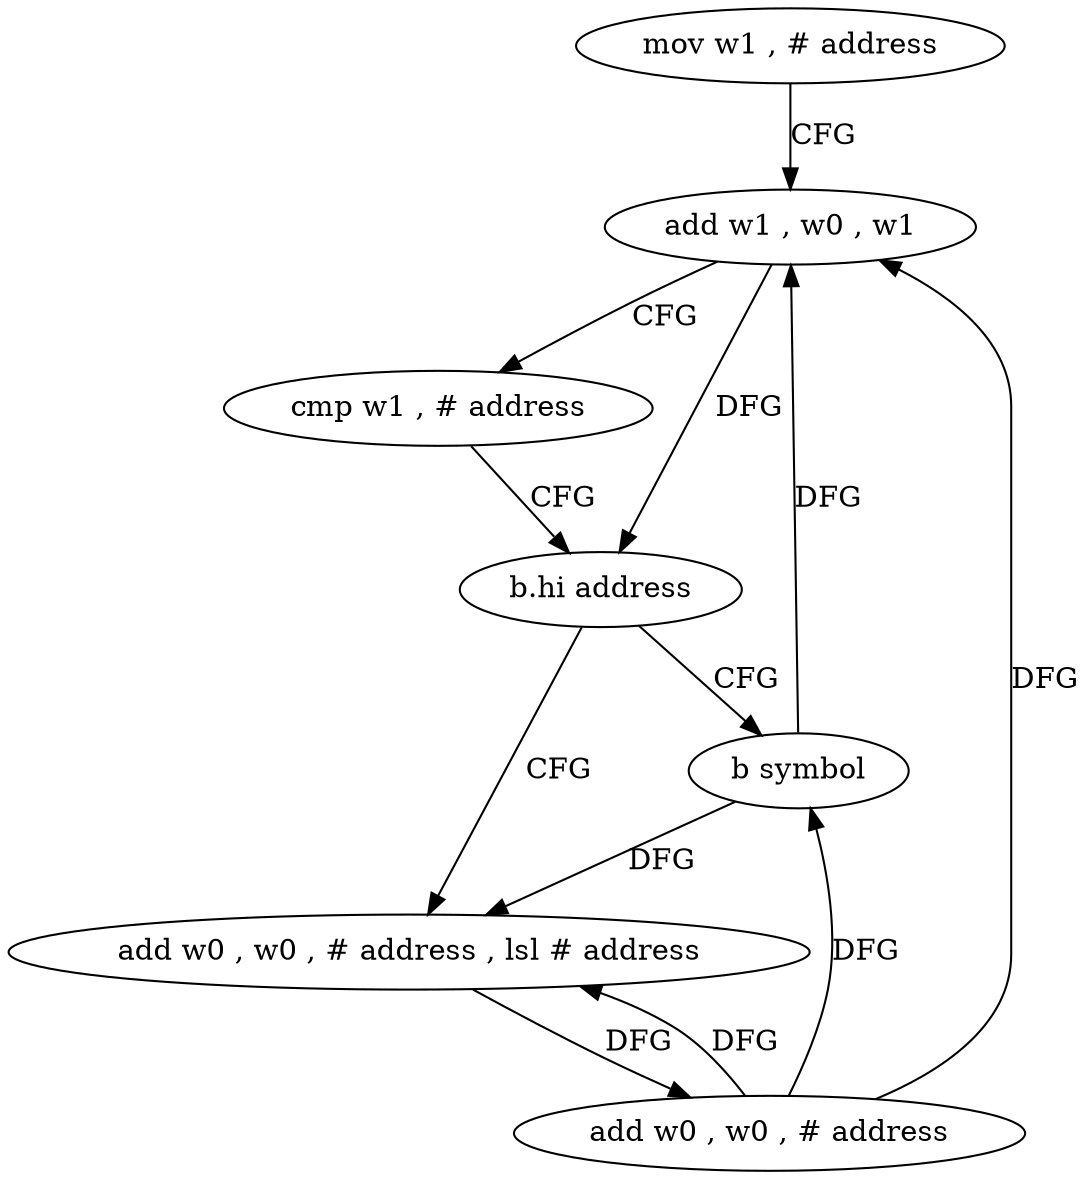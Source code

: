 digraph "func" {
"4397208" [label = "mov w1 , # address" ]
"4397212" [label = "add w1 , w0 , w1" ]
"4397216" [label = "cmp w1 , # address" ]
"4397220" [label = "b.hi address" ]
"4397232" [label = "b symbol" ]
"4397224" [label = "add w0 , w0 , # address , lsl # address" ]
"4397228" [label = "add w0 , w0 , # address" ]
"4397208" -> "4397212" [ label = "CFG" ]
"4397212" -> "4397216" [ label = "CFG" ]
"4397212" -> "4397220" [ label = "DFG" ]
"4397216" -> "4397220" [ label = "CFG" ]
"4397220" -> "4397232" [ label = "CFG" ]
"4397220" -> "4397224" [ label = "CFG" ]
"4397232" -> "4397212" [ label = "DFG" ]
"4397232" -> "4397224" [ label = "DFG" ]
"4397224" -> "4397228" [ label = "DFG" ]
"4397228" -> "4397232" [ label = "DFG" ]
"4397228" -> "4397212" [ label = "DFG" ]
"4397228" -> "4397224" [ label = "DFG" ]
}
